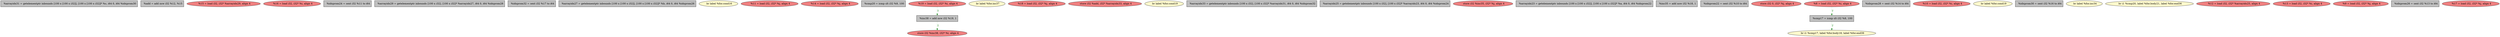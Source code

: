 
digraph G {


node1489 [fillcolor=grey,label="  %arrayidx31 = getelementptr inbounds [100 x [100 x i32]], [100 x [100 x i32]]* %c, i64 0, i64 %idxprom30",shape=rectangle,style=filled ]
node1488 [fillcolor=grey,label="  %add = add nsw i32 %12, %15",shape=rectangle,style=filled ]
node1487 [fillcolor=lightcoral,label="  %15 = load i32, i32* %arrayidx29, align 4",shape=ellipse,style=filled ]
node1464 [fillcolor=lightcoral,label="  %16 = load i32, i32* %i, align 4",shape=ellipse,style=filled ]
node1477 [fillcolor=grey,label="  %idxprom24 = sext i32 %11 to i64",shape=rectangle,style=filled ]
node1480 [fillcolor=grey,label="  %arrayidx29 = getelementptr inbounds [100 x i32], [100 x i32]* %arrayidx27, i64 0, i64 %idxprom28",shape=rectangle,style=filled ]
node1460 [fillcolor=grey,label="  %idxprom32 = sext i32 %17 to i64",shape=rectangle,style=filled ]
node1461 [fillcolor=grey,label="  %arrayidx27 = getelementptr inbounds [100 x [100 x i32]], [100 x [100 x i32]]* %b, i64 0, i64 %idxprom26",shape=rectangle,style=filled ]
node1452 [fillcolor=lemonchiffon,label="  br label %for.cond16",shape=ellipse,style=filled ]
node1456 [fillcolor=lightcoral,label="  %11 = load i32, i32* %j, align 4",shape=ellipse,style=filled ]
node1486 [fillcolor=lightcoral,label="  %14 = load i32, i32* %j, align 4",shape=ellipse,style=filled ]
node1462 [fillcolor=grey,label="  %cmp20 = icmp slt i32 %9, 100",shape=rectangle,style=filled ]
node1453 [fillcolor=lightcoral,label="  store i32 %inc38, i32* %i, align 4",shape=ellipse,style=filled ]
node1457 [fillcolor=lemonchiffon,label="  br label %for.inc37",shape=ellipse,style=filled ]
node1451 [fillcolor=lightcoral,label="  %18 = load i32, i32* %j, align 4",shape=ellipse,style=filled ]
node1455 [fillcolor=lightcoral,label="  %19 = load i32, i32* %i, align 4",shape=ellipse,style=filled ]
node1454 [fillcolor=lightcoral,label="  store i32 %add, i32* %arrayidx33, align 4",shape=ellipse,style=filled ]
node1450 [fillcolor=lemonchiffon,label="  br label %for.cond19",shape=ellipse,style=filled ]
node1471 [fillcolor=grey,label="  %arrayidx33 = getelementptr inbounds [100 x i32], [100 x i32]* %arrayidx31, i64 0, i64 %idxprom32",shape=rectangle,style=filled ]
node1463 [fillcolor=grey,label="  %arrayidx25 = getelementptr inbounds [100 x i32], [100 x i32]* %arrayidx23, i64 0, i64 %idxprom24",shape=rectangle,style=filled ]
node1466 [fillcolor=lightcoral,label="  store i32 %inc35, i32* %j, align 4",shape=ellipse,style=filled ]
node1469 [fillcolor=grey,label="  %arrayidx23 = getelementptr inbounds [100 x [100 x i32]], [100 x [100 x i32]]* %a, i64 0, i64 %idxprom22",shape=rectangle,style=filled ]
node1470 [fillcolor=grey,label="  %inc35 = add nsw i32 %18, 1",shape=rectangle,style=filled ]
node1467 [fillcolor=grey,label="  %idxprom22 = sext i32 %10 to i64",shape=rectangle,style=filled ]
node1472 [fillcolor=lightcoral,label="  store i32 0, i32* %j, align 4",shape=ellipse,style=filled ]
node1476 [fillcolor=grey,label="  %inc38 = add nsw i32 %19, 1",shape=rectangle,style=filled ]
node1473 [fillcolor=lightcoral,label="  %8 = load i32, i32* %i, align 4",shape=ellipse,style=filled ]
node1474 [fillcolor=grey,label="  %idxprom28 = sext i32 %14 to i64",shape=rectangle,style=filled ]
node1481 [fillcolor=lightcoral,label="  %10 = load i32, i32* %i, align 4",shape=ellipse,style=filled ]
node1475 [fillcolor=lemonchiffon,label="  br label %for.cond19",shape=ellipse,style=filled ]
node1458 [fillcolor=grey,label="  %idxprom30 = sext i32 %16 to i64",shape=rectangle,style=filled ]
node1478 [fillcolor=lemonchiffon,label="  br label %for.inc34",shape=ellipse,style=filled ]
node1459 [fillcolor=lemonchiffon,label="  br i1 %cmp20, label %for.body21, label %for.end36",shape=ellipse,style=filled ]
node1479 [fillcolor=lemonchiffon,label="  br i1 %cmp17, label %for.body18, label %for.end39",shape=ellipse,style=filled ]
node1482 [fillcolor=lightcoral,label="  %12 = load i32, i32* %arrayidx25, align 4",shape=ellipse,style=filled ]
node1483 [fillcolor=lightcoral,label="  %13 = load i32, i32* %i, align 4",shape=ellipse,style=filled ]
node1468 [fillcolor=lightcoral,label="  %9 = load i32, i32* %j, align 4",shape=ellipse,style=filled ]
node1484 [fillcolor=grey,label="  %idxprom26 = sext i32 %13 to i64",shape=rectangle,style=filled ]
node1465 [fillcolor=grey,label="  %cmp17 = icmp slt i32 %8, 100",shape=rectangle,style=filled ]
node1485 [fillcolor=lightcoral,label="  %17 = load i32, i32* %j, align 4",shape=ellipse,style=filled ]

node1465->node1479 [style=dotted,color=forestgreen,label="T",fontcolor=forestgreen ]
node1476->node1453 [style=dotted,color=forestgreen,label="T",fontcolor=forestgreen ]
node1473->node1465 [style=dotted,color=forestgreen,label="T",fontcolor=forestgreen ]
node1455->node1476 [style=dotted,color=forestgreen,label="T",fontcolor=forestgreen ]


}
